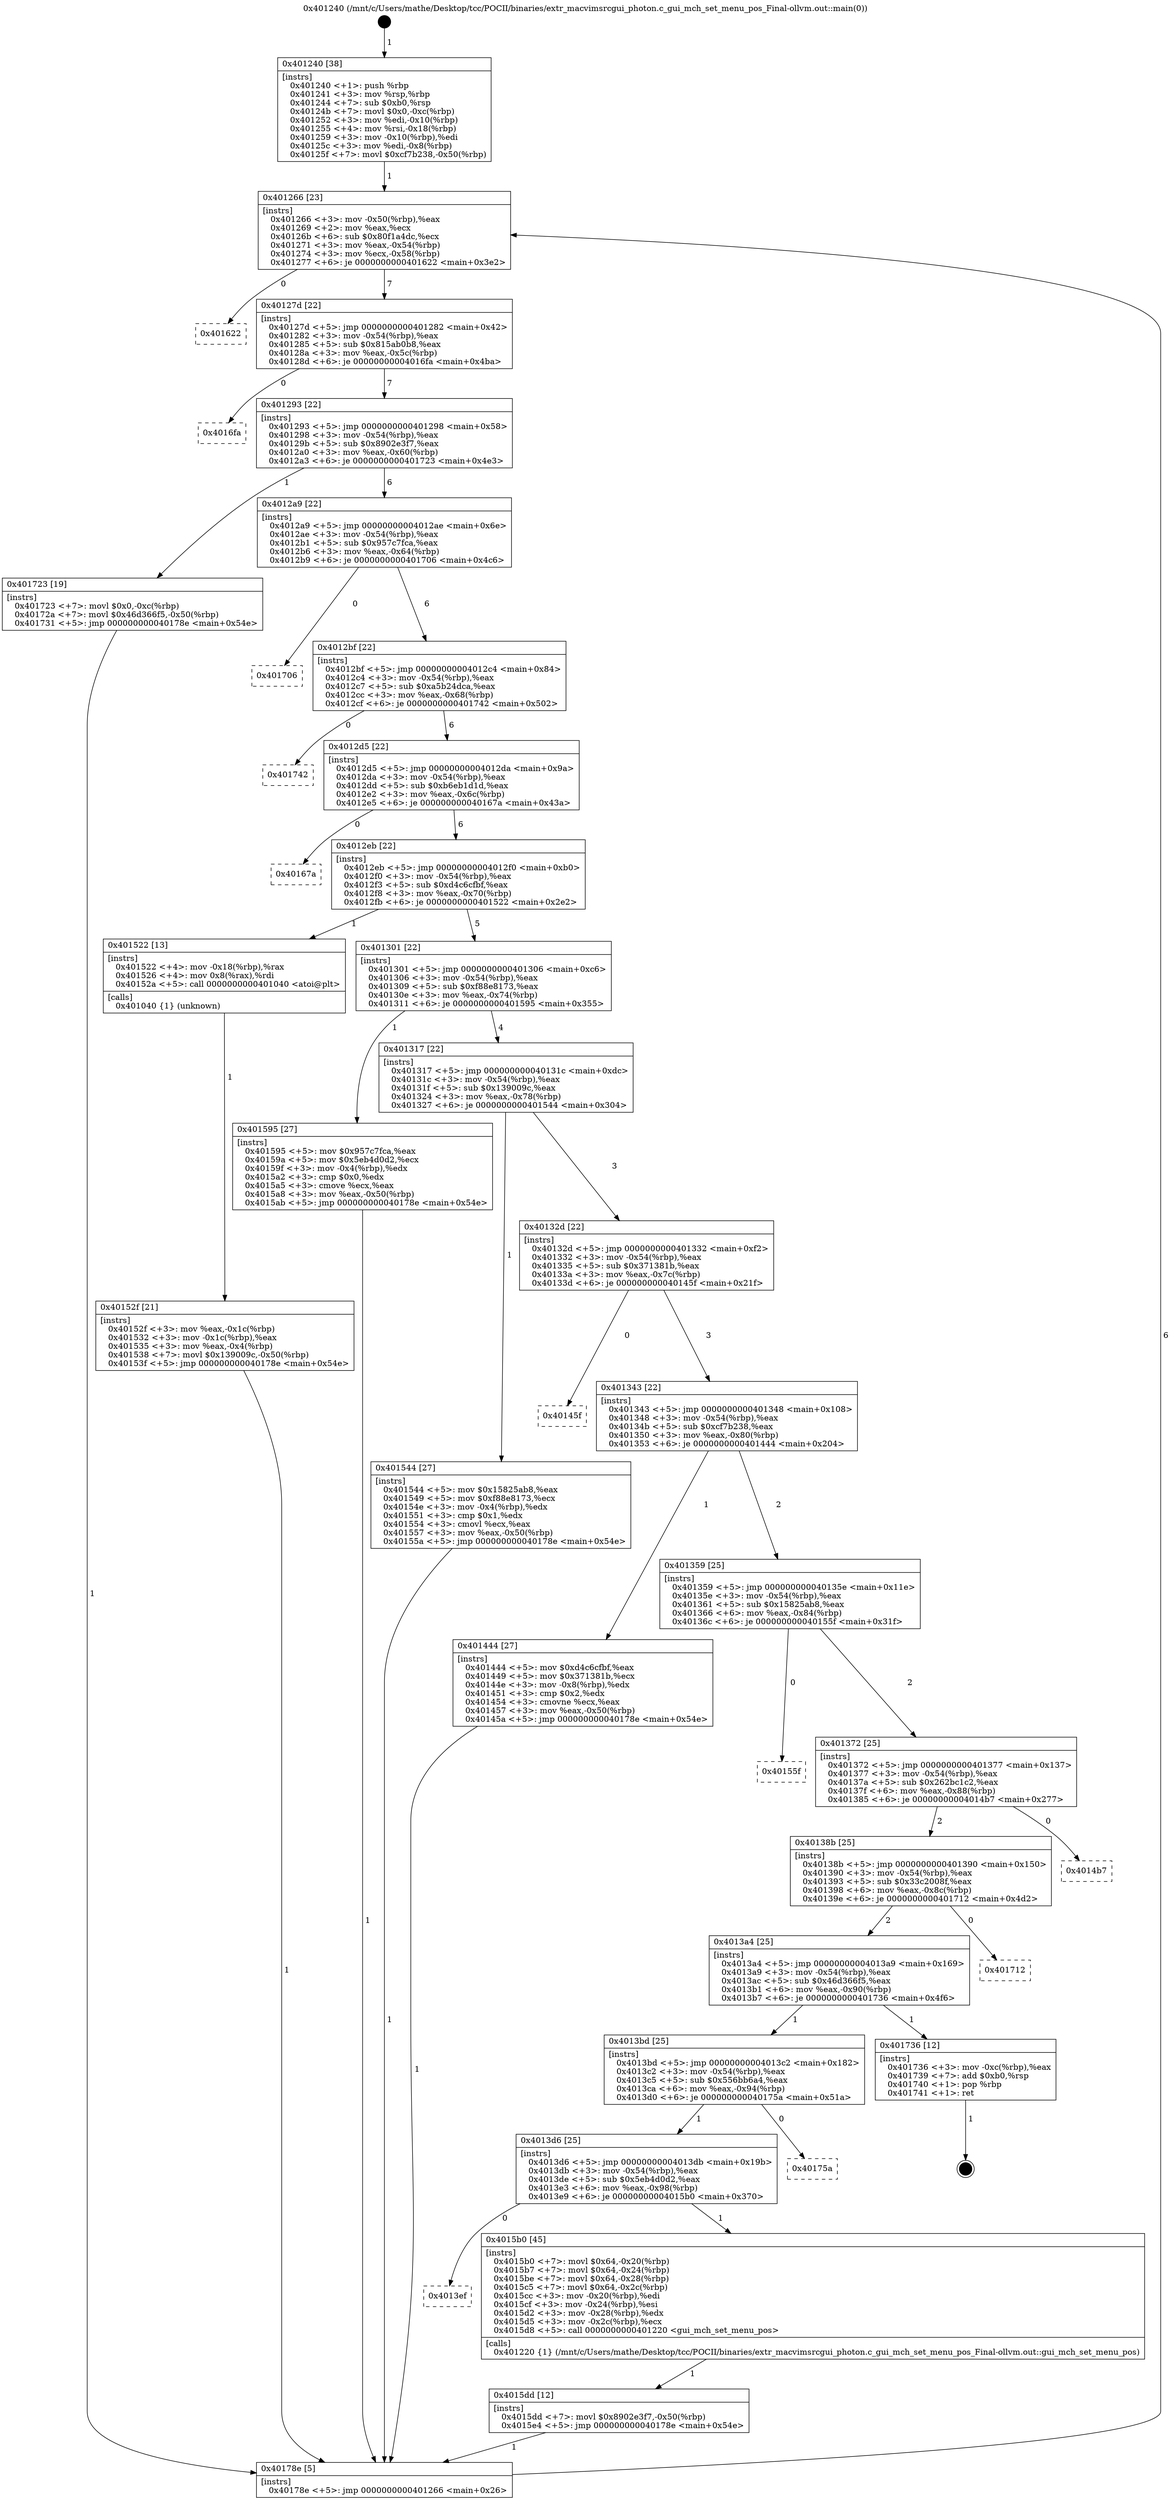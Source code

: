 digraph "0x401240" {
  label = "0x401240 (/mnt/c/Users/mathe/Desktop/tcc/POCII/binaries/extr_macvimsrcgui_photon.c_gui_mch_set_menu_pos_Final-ollvm.out::main(0))"
  labelloc = "t"
  node[shape=record]

  Entry [label="",width=0.3,height=0.3,shape=circle,fillcolor=black,style=filled]
  "0x401266" [label="{
     0x401266 [23]\l
     | [instrs]\l
     &nbsp;&nbsp;0x401266 \<+3\>: mov -0x50(%rbp),%eax\l
     &nbsp;&nbsp;0x401269 \<+2\>: mov %eax,%ecx\l
     &nbsp;&nbsp;0x40126b \<+6\>: sub $0x80f1a4dc,%ecx\l
     &nbsp;&nbsp;0x401271 \<+3\>: mov %eax,-0x54(%rbp)\l
     &nbsp;&nbsp;0x401274 \<+3\>: mov %ecx,-0x58(%rbp)\l
     &nbsp;&nbsp;0x401277 \<+6\>: je 0000000000401622 \<main+0x3e2\>\l
  }"]
  "0x401622" [label="{
     0x401622\l
  }", style=dashed]
  "0x40127d" [label="{
     0x40127d [22]\l
     | [instrs]\l
     &nbsp;&nbsp;0x40127d \<+5\>: jmp 0000000000401282 \<main+0x42\>\l
     &nbsp;&nbsp;0x401282 \<+3\>: mov -0x54(%rbp),%eax\l
     &nbsp;&nbsp;0x401285 \<+5\>: sub $0x815ab0b8,%eax\l
     &nbsp;&nbsp;0x40128a \<+3\>: mov %eax,-0x5c(%rbp)\l
     &nbsp;&nbsp;0x40128d \<+6\>: je 00000000004016fa \<main+0x4ba\>\l
  }"]
  Exit [label="",width=0.3,height=0.3,shape=circle,fillcolor=black,style=filled,peripheries=2]
  "0x4016fa" [label="{
     0x4016fa\l
  }", style=dashed]
  "0x401293" [label="{
     0x401293 [22]\l
     | [instrs]\l
     &nbsp;&nbsp;0x401293 \<+5\>: jmp 0000000000401298 \<main+0x58\>\l
     &nbsp;&nbsp;0x401298 \<+3\>: mov -0x54(%rbp),%eax\l
     &nbsp;&nbsp;0x40129b \<+5\>: sub $0x8902e3f7,%eax\l
     &nbsp;&nbsp;0x4012a0 \<+3\>: mov %eax,-0x60(%rbp)\l
     &nbsp;&nbsp;0x4012a3 \<+6\>: je 0000000000401723 \<main+0x4e3\>\l
  }"]
  "0x4015dd" [label="{
     0x4015dd [12]\l
     | [instrs]\l
     &nbsp;&nbsp;0x4015dd \<+7\>: movl $0x8902e3f7,-0x50(%rbp)\l
     &nbsp;&nbsp;0x4015e4 \<+5\>: jmp 000000000040178e \<main+0x54e\>\l
  }"]
  "0x401723" [label="{
     0x401723 [19]\l
     | [instrs]\l
     &nbsp;&nbsp;0x401723 \<+7\>: movl $0x0,-0xc(%rbp)\l
     &nbsp;&nbsp;0x40172a \<+7\>: movl $0x46d366f5,-0x50(%rbp)\l
     &nbsp;&nbsp;0x401731 \<+5\>: jmp 000000000040178e \<main+0x54e\>\l
  }"]
  "0x4012a9" [label="{
     0x4012a9 [22]\l
     | [instrs]\l
     &nbsp;&nbsp;0x4012a9 \<+5\>: jmp 00000000004012ae \<main+0x6e\>\l
     &nbsp;&nbsp;0x4012ae \<+3\>: mov -0x54(%rbp),%eax\l
     &nbsp;&nbsp;0x4012b1 \<+5\>: sub $0x957c7fca,%eax\l
     &nbsp;&nbsp;0x4012b6 \<+3\>: mov %eax,-0x64(%rbp)\l
     &nbsp;&nbsp;0x4012b9 \<+6\>: je 0000000000401706 \<main+0x4c6\>\l
  }"]
  "0x4013ef" [label="{
     0x4013ef\l
  }", style=dashed]
  "0x401706" [label="{
     0x401706\l
  }", style=dashed]
  "0x4012bf" [label="{
     0x4012bf [22]\l
     | [instrs]\l
     &nbsp;&nbsp;0x4012bf \<+5\>: jmp 00000000004012c4 \<main+0x84\>\l
     &nbsp;&nbsp;0x4012c4 \<+3\>: mov -0x54(%rbp),%eax\l
     &nbsp;&nbsp;0x4012c7 \<+5\>: sub $0xa5b24dca,%eax\l
     &nbsp;&nbsp;0x4012cc \<+3\>: mov %eax,-0x68(%rbp)\l
     &nbsp;&nbsp;0x4012cf \<+6\>: je 0000000000401742 \<main+0x502\>\l
  }"]
  "0x4015b0" [label="{
     0x4015b0 [45]\l
     | [instrs]\l
     &nbsp;&nbsp;0x4015b0 \<+7\>: movl $0x64,-0x20(%rbp)\l
     &nbsp;&nbsp;0x4015b7 \<+7\>: movl $0x64,-0x24(%rbp)\l
     &nbsp;&nbsp;0x4015be \<+7\>: movl $0x64,-0x28(%rbp)\l
     &nbsp;&nbsp;0x4015c5 \<+7\>: movl $0x64,-0x2c(%rbp)\l
     &nbsp;&nbsp;0x4015cc \<+3\>: mov -0x20(%rbp),%edi\l
     &nbsp;&nbsp;0x4015cf \<+3\>: mov -0x24(%rbp),%esi\l
     &nbsp;&nbsp;0x4015d2 \<+3\>: mov -0x28(%rbp),%edx\l
     &nbsp;&nbsp;0x4015d5 \<+3\>: mov -0x2c(%rbp),%ecx\l
     &nbsp;&nbsp;0x4015d8 \<+5\>: call 0000000000401220 \<gui_mch_set_menu_pos\>\l
     | [calls]\l
     &nbsp;&nbsp;0x401220 \{1\} (/mnt/c/Users/mathe/Desktop/tcc/POCII/binaries/extr_macvimsrcgui_photon.c_gui_mch_set_menu_pos_Final-ollvm.out::gui_mch_set_menu_pos)\l
  }"]
  "0x401742" [label="{
     0x401742\l
  }", style=dashed]
  "0x4012d5" [label="{
     0x4012d5 [22]\l
     | [instrs]\l
     &nbsp;&nbsp;0x4012d5 \<+5\>: jmp 00000000004012da \<main+0x9a\>\l
     &nbsp;&nbsp;0x4012da \<+3\>: mov -0x54(%rbp),%eax\l
     &nbsp;&nbsp;0x4012dd \<+5\>: sub $0xb6eb1d1d,%eax\l
     &nbsp;&nbsp;0x4012e2 \<+3\>: mov %eax,-0x6c(%rbp)\l
     &nbsp;&nbsp;0x4012e5 \<+6\>: je 000000000040167a \<main+0x43a\>\l
  }"]
  "0x4013d6" [label="{
     0x4013d6 [25]\l
     | [instrs]\l
     &nbsp;&nbsp;0x4013d6 \<+5\>: jmp 00000000004013db \<main+0x19b\>\l
     &nbsp;&nbsp;0x4013db \<+3\>: mov -0x54(%rbp),%eax\l
     &nbsp;&nbsp;0x4013de \<+5\>: sub $0x5eb4d0d2,%eax\l
     &nbsp;&nbsp;0x4013e3 \<+6\>: mov %eax,-0x98(%rbp)\l
     &nbsp;&nbsp;0x4013e9 \<+6\>: je 00000000004015b0 \<main+0x370\>\l
  }"]
  "0x40167a" [label="{
     0x40167a\l
  }", style=dashed]
  "0x4012eb" [label="{
     0x4012eb [22]\l
     | [instrs]\l
     &nbsp;&nbsp;0x4012eb \<+5\>: jmp 00000000004012f0 \<main+0xb0\>\l
     &nbsp;&nbsp;0x4012f0 \<+3\>: mov -0x54(%rbp),%eax\l
     &nbsp;&nbsp;0x4012f3 \<+5\>: sub $0xd4c6cfbf,%eax\l
     &nbsp;&nbsp;0x4012f8 \<+3\>: mov %eax,-0x70(%rbp)\l
     &nbsp;&nbsp;0x4012fb \<+6\>: je 0000000000401522 \<main+0x2e2\>\l
  }"]
  "0x40175a" [label="{
     0x40175a\l
  }", style=dashed]
  "0x401522" [label="{
     0x401522 [13]\l
     | [instrs]\l
     &nbsp;&nbsp;0x401522 \<+4\>: mov -0x18(%rbp),%rax\l
     &nbsp;&nbsp;0x401526 \<+4\>: mov 0x8(%rax),%rdi\l
     &nbsp;&nbsp;0x40152a \<+5\>: call 0000000000401040 \<atoi@plt\>\l
     | [calls]\l
     &nbsp;&nbsp;0x401040 \{1\} (unknown)\l
  }"]
  "0x401301" [label="{
     0x401301 [22]\l
     | [instrs]\l
     &nbsp;&nbsp;0x401301 \<+5\>: jmp 0000000000401306 \<main+0xc6\>\l
     &nbsp;&nbsp;0x401306 \<+3\>: mov -0x54(%rbp),%eax\l
     &nbsp;&nbsp;0x401309 \<+5\>: sub $0xf88e8173,%eax\l
     &nbsp;&nbsp;0x40130e \<+3\>: mov %eax,-0x74(%rbp)\l
     &nbsp;&nbsp;0x401311 \<+6\>: je 0000000000401595 \<main+0x355\>\l
  }"]
  "0x4013bd" [label="{
     0x4013bd [25]\l
     | [instrs]\l
     &nbsp;&nbsp;0x4013bd \<+5\>: jmp 00000000004013c2 \<main+0x182\>\l
     &nbsp;&nbsp;0x4013c2 \<+3\>: mov -0x54(%rbp),%eax\l
     &nbsp;&nbsp;0x4013c5 \<+5\>: sub $0x556bb6a4,%eax\l
     &nbsp;&nbsp;0x4013ca \<+6\>: mov %eax,-0x94(%rbp)\l
     &nbsp;&nbsp;0x4013d0 \<+6\>: je 000000000040175a \<main+0x51a\>\l
  }"]
  "0x401595" [label="{
     0x401595 [27]\l
     | [instrs]\l
     &nbsp;&nbsp;0x401595 \<+5\>: mov $0x957c7fca,%eax\l
     &nbsp;&nbsp;0x40159a \<+5\>: mov $0x5eb4d0d2,%ecx\l
     &nbsp;&nbsp;0x40159f \<+3\>: mov -0x4(%rbp),%edx\l
     &nbsp;&nbsp;0x4015a2 \<+3\>: cmp $0x0,%edx\l
     &nbsp;&nbsp;0x4015a5 \<+3\>: cmove %ecx,%eax\l
     &nbsp;&nbsp;0x4015a8 \<+3\>: mov %eax,-0x50(%rbp)\l
     &nbsp;&nbsp;0x4015ab \<+5\>: jmp 000000000040178e \<main+0x54e\>\l
  }"]
  "0x401317" [label="{
     0x401317 [22]\l
     | [instrs]\l
     &nbsp;&nbsp;0x401317 \<+5\>: jmp 000000000040131c \<main+0xdc\>\l
     &nbsp;&nbsp;0x40131c \<+3\>: mov -0x54(%rbp),%eax\l
     &nbsp;&nbsp;0x40131f \<+5\>: sub $0x139009c,%eax\l
     &nbsp;&nbsp;0x401324 \<+3\>: mov %eax,-0x78(%rbp)\l
     &nbsp;&nbsp;0x401327 \<+6\>: je 0000000000401544 \<main+0x304\>\l
  }"]
  "0x401736" [label="{
     0x401736 [12]\l
     | [instrs]\l
     &nbsp;&nbsp;0x401736 \<+3\>: mov -0xc(%rbp),%eax\l
     &nbsp;&nbsp;0x401739 \<+7\>: add $0xb0,%rsp\l
     &nbsp;&nbsp;0x401740 \<+1\>: pop %rbp\l
     &nbsp;&nbsp;0x401741 \<+1\>: ret\l
  }"]
  "0x401544" [label="{
     0x401544 [27]\l
     | [instrs]\l
     &nbsp;&nbsp;0x401544 \<+5\>: mov $0x15825ab8,%eax\l
     &nbsp;&nbsp;0x401549 \<+5\>: mov $0xf88e8173,%ecx\l
     &nbsp;&nbsp;0x40154e \<+3\>: mov -0x4(%rbp),%edx\l
     &nbsp;&nbsp;0x401551 \<+3\>: cmp $0x1,%edx\l
     &nbsp;&nbsp;0x401554 \<+3\>: cmovl %ecx,%eax\l
     &nbsp;&nbsp;0x401557 \<+3\>: mov %eax,-0x50(%rbp)\l
     &nbsp;&nbsp;0x40155a \<+5\>: jmp 000000000040178e \<main+0x54e\>\l
  }"]
  "0x40132d" [label="{
     0x40132d [22]\l
     | [instrs]\l
     &nbsp;&nbsp;0x40132d \<+5\>: jmp 0000000000401332 \<main+0xf2\>\l
     &nbsp;&nbsp;0x401332 \<+3\>: mov -0x54(%rbp),%eax\l
     &nbsp;&nbsp;0x401335 \<+5\>: sub $0x371381b,%eax\l
     &nbsp;&nbsp;0x40133a \<+3\>: mov %eax,-0x7c(%rbp)\l
     &nbsp;&nbsp;0x40133d \<+6\>: je 000000000040145f \<main+0x21f\>\l
  }"]
  "0x4013a4" [label="{
     0x4013a4 [25]\l
     | [instrs]\l
     &nbsp;&nbsp;0x4013a4 \<+5\>: jmp 00000000004013a9 \<main+0x169\>\l
     &nbsp;&nbsp;0x4013a9 \<+3\>: mov -0x54(%rbp),%eax\l
     &nbsp;&nbsp;0x4013ac \<+5\>: sub $0x46d366f5,%eax\l
     &nbsp;&nbsp;0x4013b1 \<+6\>: mov %eax,-0x90(%rbp)\l
     &nbsp;&nbsp;0x4013b7 \<+6\>: je 0000000000401736 \<main+0x4f6\>\l
  }"]
  "0x40145f" [label="{
     0x40145f\l
  }", style=dashed]
  "0x401343" [label="{
     0x401343 [22]\l
     | [instrs]\l
     &nbsp;&nbsp;0x401343 \<+5\>: jmp 0000000000401348 \<main+0x108\>\l
     &nbsp;&nbsp;0x401348 \<+3\>: mov -0x54(%rbp),%eax\l
     &nbsp;&nbsp;0x40134b \<+5\>: sub $0xcf7b238,%eax\l
     &nbsp;&nbsp;0x401350 \<+3\>: mov %eax,-0x80(%rbp)\l
     &nbsp;&nbsp;0x401353 \<+6\>: je 0000000000401444 \<main+0x204\>\l
  }"]
  "0x401712" [label="{
     0x401712\l
  }", style=dashed]
  "0x401444" [label="{
     0x401444 [27]\l
     | [instrs]\l
     &nbsp;&nbsp;0x401444 \<+5\>: mov $0xd4c6cfbf,%eax\l
     &nbsp;&nbsp;0x401449 \<+5\>: mov $0x371381b,%ecx\l
     &nbsp;&nbsp;0x40144e \<+3\>: mov -0x8(%rbp),%edx\l
     &nbsp;&nbsp;0x401451 \<+3\>: cmp $0x2,%edx\l
     &nbsp;&nbsp;0x401454 \<+3\>: cmovne %ecx,%eax\l
     &nbsp;&nbsp;0x401457 \<+3\>: mov %eax,-0x50(%rbp)\l
     &nbsp;&nbsp;0x40145a \<+5\>: jmp 000000000040178e \<main+0x54e\>\l
  }"]
  "0x401359" [label="{
     0x401359 [25]\l
     | [instrs]\l
     &nbsp;&nbsp;0x401359 \<+5\>: jmp 000000000040135e \<main+0x11e\>\l
     &nbsp;&nbsp;0x40135e \<+3\>: mov -0x54(%rbp),%eax\l
     &nbsp;&nbsp;0x401361 \<+5\>: sub $0x15825ab8,%eax\l
     &nbsp;&nbsp;0x401366 \<+6\>: mov %eax,-0x84(%rbp)\l
     &nbsp;&nbsp;0x40136c \<+6\>: je 000000000040155f \<main+0x31f\>\l
  }"]
  "0x40178e" [label="{
     0x40178e [5]\l
     | [instrs]\l
     &nbsp;&nbsp;0x40178e \<+5\>: jmp 0000000000401266 \<main+0x26\>\l
  }"]
  "0x401240" [label="{
     0x401240 [38]\l
     | [instrs]\l
     &nbsp;&nbsp;0x401240 \<+1\>: push %rbp\l
     &nbsp;&nbsp;0x401241 \<+3\>: mov %rsp,%rbp\l
     &nbsp;&nbsp;0x401244 \<+7\>: sub $0xb0,%rsp\l
     &nbsp;&nbsp;0x40124b \<+7\>: movl $0x0,-0xc(%rbp)\l
     &nbsp;&nbsp;0x401252 \<+3\>: mov %edi,-0x10(%rbp)\l
     &nbsp;&nbsp;0x401255 \<+4\>: mov %rsi,-0x18(%rbp)\l
     &nbsp;&nbsp;0x401259 \<+3\>: mov -0x10(%rbp),%edi\l
     &nbsp;&nbsp;0x40125c \<+3\>: mov %edi,-0x8(%rbp)\l
     &nbsp;&nbsp;0x40125f \<+7\>: movl $0xcf7b238,-0x50(%rbp)\l
  }"]
  "0x40152f" [label="{
     0x40152f [21]\l
     | [instrs]\l
     &nbsp;&nbsp;0x40152f \<+3\>: mov %eax,-0x1c(%rbp)\l
     &nbsp;&nbsp;0x401532 \<+3\>: mov -0x1c(%rbp),%eax\l
     &nbsp;&nbsp;0x401535 \<+3\>: mov %eax,-0x4(%rbp)\l
     &nbsp;&nbsp;0x401538 \<+7\>: movl $0x139009c,-0x50(%rbp)\l
     &nbsp;&nbsp;0x40153f \<+5\>: jmp 000000000040178e \<main+0x54e\>\l
  }"]
  "0x40138b" [label="{
     0x40138b [25]\l
     | [instrs]\l
     &nbsp;&nbsp;0x40138b \<+5\>: jmp 0000000000401390 \<main+0x150\>\l
     &nbsp;&nbsp;0x401390 \<+3\>: mov -0x54(%rbp),%eax\l
     &nbsp;&nbsp;0x401393 \<+5\>: sub $0x33c2008f,%eax\l
     &nbsp;&nbsp;0x401398 \<+6\>: mov %eax,-0x8c(%rbp)\l
     &nbsp;&nbsp;0x40139e \<+6\>: je 0000000000401712 \<main+0x4d2\>\l
  }"]
  "0x40155f" [label="{
     0x40155f\l
  }", style=dashed]
  "0x401372" [label="{
     0x401372 [25]\l
     | [instrs]\l
     &nbsp;&nbsp;0x401372 \<+5\>: jmp 0000000000401377 \<main+0x137\>\l
     &nbsp;&nbsp;0x401377 \<+3\>: mov -0x54(%rbp),%eax\l
     &nbsp;&nbsp;0x40137a \<+5\>: sub $0x262bc1c2,%eax\l
     &nbsp;&nbsp;0x40137f \<+6\>: mov %eax,-0x88(%rbp)\l
     &nbsp;&nbsp;0x401385 \<+6\>: je 00000000004014b7 \<main+0x277\>\l
  }"]
  "0x4014b7" [label="{
     0x4014b7\l
  }", style=dashed]
  Entry -> "0x401240" [label=" 1"]
  "0x401266" -> "0x401622" [label=" 0"]
  "0x401266" -> "0x40127d" [label=" 7"]
  "0x401736" -> Exit [label=" 1"]
  "0x40127d" -> "0x4016fa" [label=" 0"]
  "0x40127d" -> "0x401293" [label=" 7"]
  "0x401723" -> "0x40178e" [label=" 1"]
  "0x401293" -> "0x401723" [label=" 1"]
  "0x401293" -> "0x4012a9" [label=" 6"]
  "0x4015dd" -> "0x40178e" [label=" 1"]
  "0x4012a9" -> "0x401706" [label=" 0"]
  "0x4012a9" -> "0x4012bf" [label=" 6"]
  "0x4015b0" -> "0x4015dd" [label=" 1"]
  "0x4012bf" -> "0x401742" [label=" 0"]
  "0x4012bf" -> "0x4012d5" [label=" 6"]
  "0x4013d6" -> "0x4013ef" [label=" 0"]
  "0x4012d5" -> "0x40167a" [label=" 0"]
  "0x4012d5" -> "0x4012eb" [label=" 6"]
  "0x4013d6" -> "0x4015b0" [label=" 1"]
  "0x4012eb" -> "0x401522" [label=" 1"]
  "0x4012eb" -> "0x401301" [label=" 5"]
  "0x4013bd" -> "0x4013d6" [label=" 1"]
  "0x401301" -> "0x401595" [label=" 1"]
  "0x401301" -> "0x401317" [label=" 4"]
  "0x4013bd" -> "0x40175a" [label=" 0"]
  "0x401317" -> "0x401544" [label=" 1"]
  "0x401317" -> "0x40132d" [label=" 3"]
  "0x4013a4" -> "0x4013bd" [label=" 1"]
  "0x40132d" -> "0x40145f" [label=" 0"]
  "0x40132d" -> "0x401343" [label=" 3"]
  "0x4013a4" -> "0x401736" [label=" 1"]
  "0x401343" -> "0x401444" [label=" 1"]
  "0x401343" -> "0x401359" [label=" 2"]
  "0x401444" -> "0x40178e" [label=" 1"]
  "0x401240" -> "0x401266" [label=" 1"]
  "0x40178e" -> "0x401266" [label=" 6"]
  "0x401522" -> "0x40152f" [label=" 1"]
  "0x40152f" -> "0x40178e" [label=" 1"]
  "0x401544" -> "0x40178e" [label=" 1"]
  "0x401595" -> "0x40178e" [label=" 1"]
  "0x40138b" -> "0x4013a4" [label=" 2"]
  "0x401359" -> "0x40155f" [label=" 0"]
  "0x401359" -> "0x401372" [label=" 2"]
  "0x40138b" -> "0x401712" [label=" 0"]
  "0x401372" -> "0x4014b7" [label=" 0"]
  "0x401372" -> "0x40138b" [label=" 2"]
}

